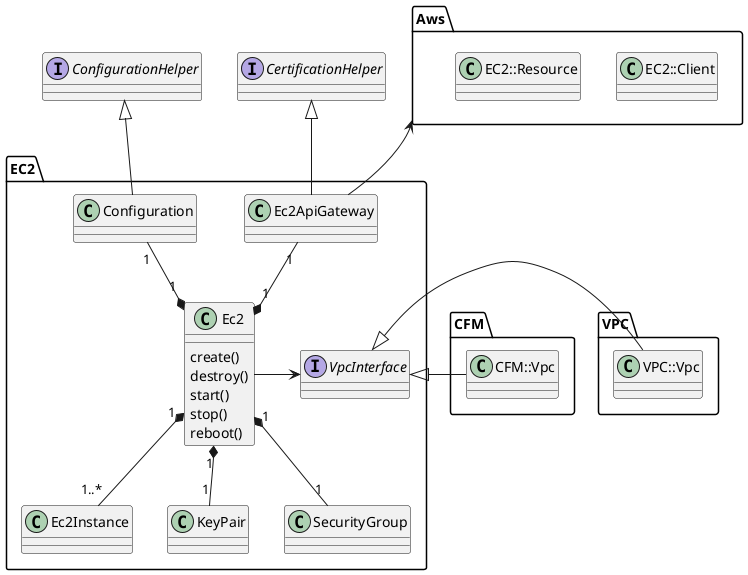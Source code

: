 @startuml

package Aws {
  class EC2::Client
  class EC2::Resource
}

package CFM {
  class CFM::Vpc
}

package VPC {
  class VPC::Vpc
}

Interface CertificationHelper
Interface ConfigurationHelper

package EC2 {
  Interface VpcInterface
  VpcInterface <|-r- CFM::Vpc
  VpcInterface <|-l- VPC::Vpc

  class Ec2 {
    create()
    destroy()
    start()
    stop()
    reboot()
  }
  CertificationHelper <|-- Ec2ApiGateway
  ConfigurationHelper <|-- Configuration
  Ec2ApiGateway -u-> Aws
  Ec2 -r-> VpcInterface
  Ec2 "1" *-u- "1" Configuration
  Ec2 "1" *-u- "1" Ec2ApiGateway
  Ec2 "1" *-- "1..*" Ec2Instance
  Ec2 "1" *-- "1" KeyPair
  Ec2 "1" *-- "1" SecurityGroup

}

@enduml